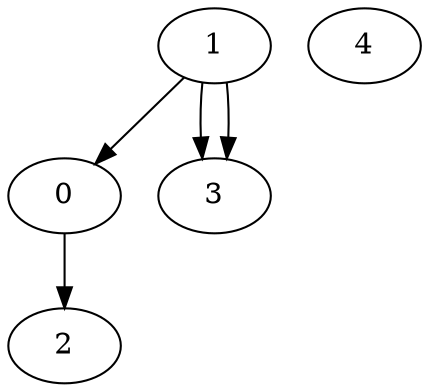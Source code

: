 digraph "Directed Weighted Test GraphViz Graph" {
  1 -> 0  [weight=1, some_int=5];
  0 -> 2  [weight=1.5, some_int=5];
  1 -> 3  [weight=.5, some_int=4];
  1 -> 3  [weight=2.5];
  4;
}